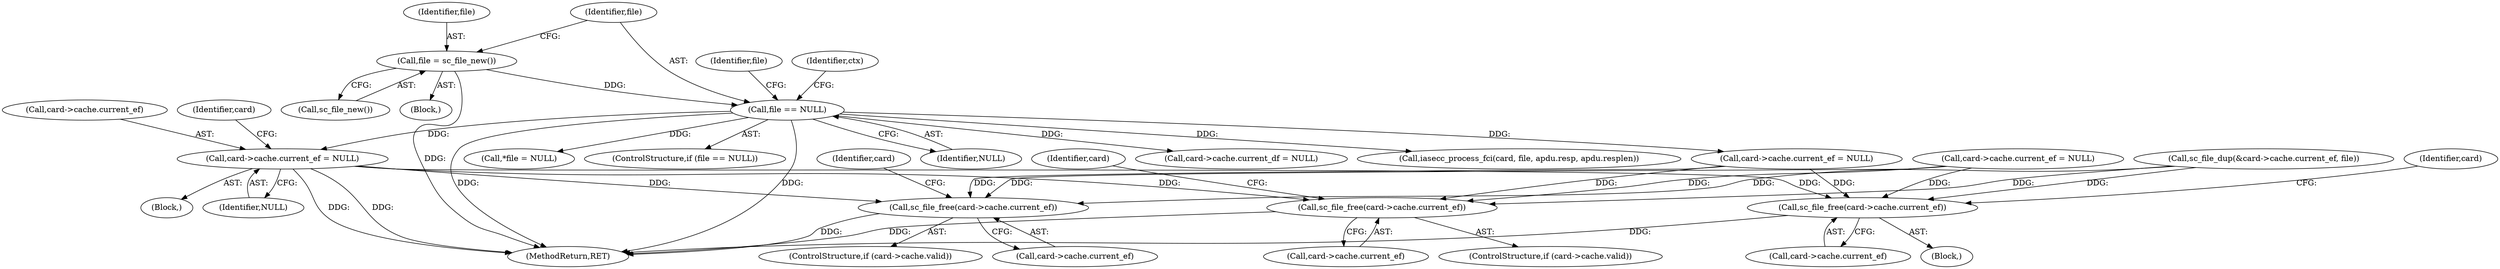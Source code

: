 digraph "0_OpenSC_03628449b75a93787eb2359412a3980365dda49b#diff-f8c0128e14031ed9307d47f10f601b54@pointer" {
"1001035" [label="(Call,card->cache.current_ef = NULL)"];
"1000959" [label="(Call,file == NULL)"];
"1000955" [label="(Call,file = sc_file_new())"];
"1001029" [label="(Call,sc_file_free(card->cache.current_ef))"];
"1001065" [label="(Call,sc_file_free(card->cache.current_ef))"];
"1001121" [label="(Call,sc_file_free(card->cache.current_ef))"];
"1001122" [label="(Call,card->cache.current_ef)"];
"1001036" [label="(Call,card->cache.current_ef)"];
"1001078" [label="(Call,sc_file_dup(&card->cache.current_ef, file))"];
"1001029" [label="(Call,sc_file_free(card->cache.current_ef))"];
"1001121" [label="(Call,sc_file_free(card->cache.current_ef))"];
"1001071" [label="(Call,card->cache.current_ef = NULL)"];
"1000959" [label="(Call,file == NULL)"];
"1000967" [label="(Identifier,file)"];
"1000952" [label="(Block,)"];
"1000956" [label="(Identifier,file)"];
"1001041" [label="(Identifier,NULL)"];
"1001127" [label="(Call,card->cache.current_ef = NULL)"];
"1001066" [label="(Call,card->cache.current_ef)"];
"1001035" [label="(Call,card->cache.current_ef = NULL)"];
"1000529" [label="(Call,*file = NULL)"];
"1001147" [label="(MethodReturn,RET)"];
"1000957" [label="(Call,sc_file_new())"];
"1000963" [label="(Identifier,ctx)"];
"1001065" [label="(Call,sc_file_free(card->cache.current_ef))"];
"1000960" [label="(Identifier,file)"];
"1001038" [label="(Identifier,card)"];
"1001074" [label="(Identifier,card)"];
"1000958" [label="(ControlStructure,if (file == NULL))"];
"1001107" [label="(Block,)"];
"1000961" [label="(Identifier,NULL)"];
"1001130" [label="(Identifier,card)"];
"1001046" [label="(Identifier,card)"];
"1001016" [label="(Call,card->cache.current_df = NULL)"];
"1001023" [label="(ControlStructure,if (card->cache.valid))"];
"1001059" [label="(ControlStructure,if (card->cache.valid))"];
"1001003" [label="(Block,)"];
"1001030" [label="(Call,card->cache.current_ef)"];
"1000955" [label="(Call,file = sc_file_new())"];
"1000972" [label="(Call,iasecc_process_fci(card, file, apdu.resp, apdu.resplen))"];
"1001035" -> "1001003"  [label="AST: "];
"1001035" -> "1001041"  [label="CFG: "];
"1001036" -> "1001035"  [label="AST: "];
"1001041" -> "1001035"  [label="AST: "];
"1001046" -> "1001035"  [label="CFG: "];
"1001035" -> "1001147"  [label="DDG: "];
"1001035" -> "1001147"  [label="DDG: "];
"1001035" -> "1001029"  [label="DDG: "];
"1000959" -> "1001035"  [label="DDG: "];
"1001035" -> "1001065"  [label="DDG: "];
"1001035" -> "1001121"  [label="DDG: "];
"1000959" -> "1000958"  [label="AST: "];
"1000959" -> "1000961"  [label="CFG: "];
"1000960" -> "1000959"  [label="AST: "];
"1000961" -> "1000959"  [label="AST: "];
"1000963" -> "1000959"  [label="CFG: "];
"1000967" -> "1000959"  [label="CFG: "];
"1000959" -> "1001147"  [label="DDG: "];
"1000959" -> "1001147"  [label="DDG: "];
"1000959" -> "1000529"  [label="DDG: "];
"1000955" -> "1000959"  [label="DDG: "];
"1000959" -> "1000972"  [label="DDG: "];
"1000959" -> "1001016"  [label="DDG: "];
"1000959" -> "1001071"  [label="DDG: "];
"1000955" -> "1000952"  [label="AST: "];
"1000955" -> "1000957"  [label="CFG: "];
"1000956" -> "1000955"  [label="AST: "];
"1000957" -> "1000955"  [label="AST: "];
"1000960" -> "1000955"  [label="CFG: "];
"1000955" -> "1001147"  [label="DDG: "];
"1001029" -> "1001023"  [label="AST: "];
"1001029" -> "1001030"  [label="CFG: "];
"1001030" -> "1001029"  [label="AST: "];
"1001038" -> "1001029"  [label="CFG: "];
"1001029" -> "1001147"  [label="DDG: "];
"1001127" -> "1001029"  [label="DDG: "];
"1001071" -> "1001029"  [label="DDG: "];
"1001078" -> "1001029"  [label="DDG: "];
"1001065" -> "1001059"  [label="AST: "];
"1001065" -> "1001066"  [label="CFG: "];
"1001066" -> "1001065"  [label="AST: "];
"1001074" -> "1001065"  [label="CFG: "];
"1001065" -> "1001147"  [label="DDG: "];
"1001127" -> "1001065"  [label="DDG: "];
"1001071" -> "1001065"  [label="DDG: "];
"1001078" -> "1001065"  [label="DDG: "];
"1001121" -> "1001107"  [label="AST: "];
"1001121" -> "1001122"  [label="CFG: "];
"1001122" -> "1001121"  [label="AST: "];
"1001130" -> "1001121"  [label="CFG: "];
"1001121" -> "1001147"  [label="DDG: "];
"1001127" -> "1001121"  [label="DDG: "];
"1001071" -> "1001121"  [label="DDG: "];
"1001078" -> "1001121"  [label="DDG: "];
}
